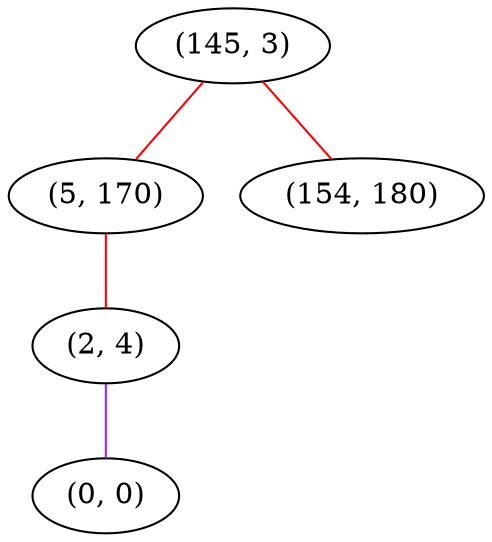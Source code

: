 graph "" {
"(145, 3)";
"(5, 170)";
"(2, 4)";
"(0, 0)";
"(154, 180)";
"(145, 3)" -- "(5, 170)"  [color=red, key=0, weight=1];
"(145, 3)" -- "(154, 180)"  [color=red, key=0, weight=1];
"(5, 170)" -- "(2, 4)"  [color=red, key=0, weight=1];
"(2, 4)" -- "(0, 0)"  [color=purple, key=0, weight=4];
}
